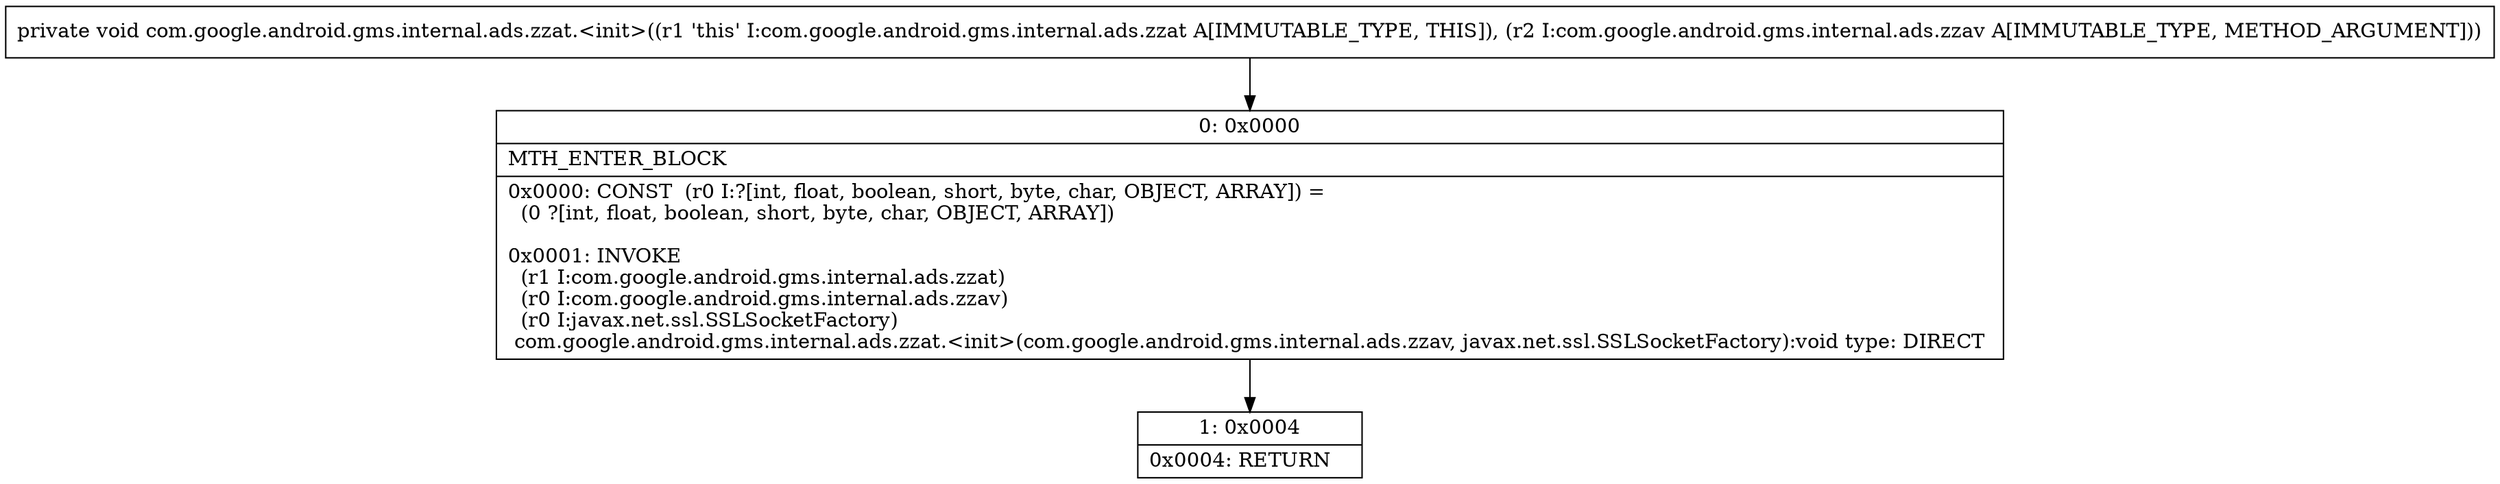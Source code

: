 digraph "CFG forcom.google.android.gms.internal.ads.zzat.\<init\>(Lcom\/google\/android\/gms\/internal\/ads\/zzav;)V" {
Node_0 [shape=record,label="{0\:\ 0x0000|MTH_ENTER_BLOCK\l|0x0000: CONST  (r0 I:?[int, float, boolean, short, byte, char, OBJECT, ARRAY]) = \l  (0 ?[int, float, boolean, short, byte, char, OBJECT, ARRAY])\l \l0x0001: INVOKE  \l  (r1 I:com.google.android.gms.internal.ads.zzat)\l  (r0 I:com.google.android.gms.internal.ads.zzav)\l  (r0 I:javax.net.ssl.SSLSocketFactory)\l com.google.android.gms.internal.ads.zzat.\<init\>(com.google.android.gms.internal.ads.zzav, javax.net.ssl.SSLSocketFactory):void type: DIRECT \l}"];
Node_1 [shape=record,label="{1\:\ 0x0004|0x0004: RETURN   \l}"];
MethodNode[shape=record,label="{private void com.google.android.gms.internal.ads.zzat.\<init\>((r1 'this' I:com.google.android.gms.internal.ads.zzat A[IMMUTABLE_TYPE, THIS]), (r2 I:com.google.android.gms.internal.ads.zzav A[IMMUTABLE_TYPE, METHOD_ARGUMENT])) }"];
MethodNode -> Node_0;
Node_0 -> Node_1;
}

